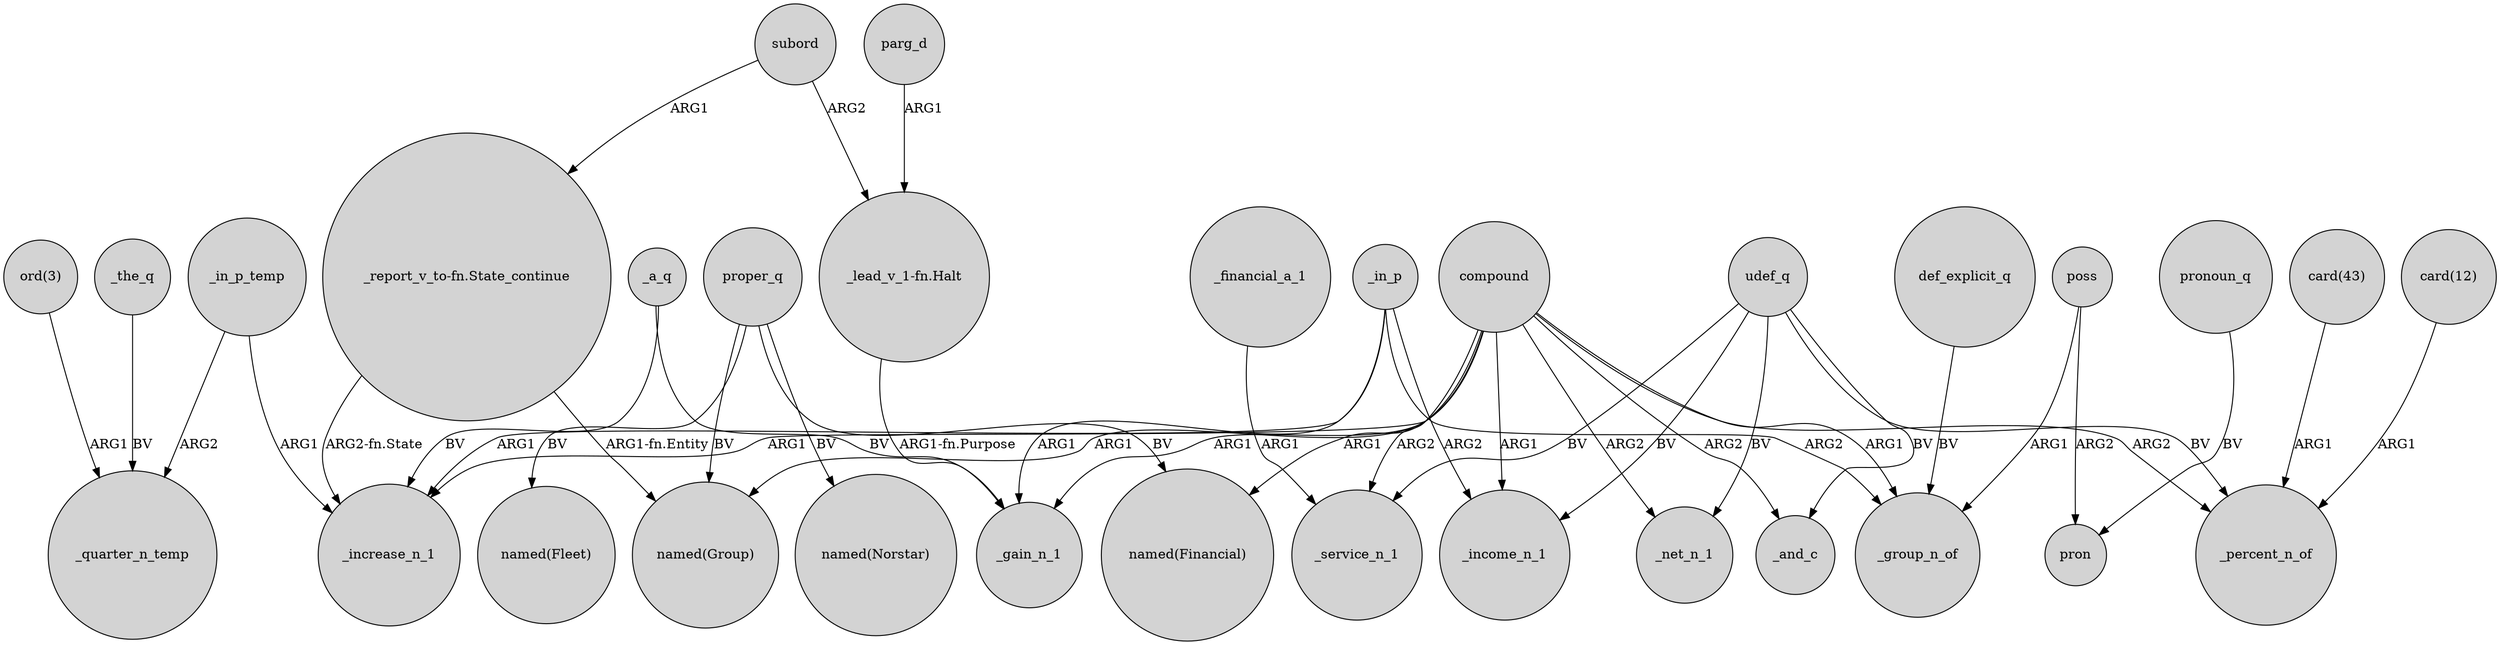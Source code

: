 digraph {
	node [shape=circle style=filled]
	udef_q -> _service_n_1 [label=BV]
	_in_p_temp -> _quarter_n_temp [label=ARG2]
	proper_q -> "named(Fleet)" [label=BV]
	compound -> _increase_n_1 [label=ARG1]
	compound -> _net_n_1 [label=ARG2]
	"ord(3)" -> _quarter_n_temp [label=ARG1]
	compound -> _service_n_1 [label=ARG2]
	"_lead_v_1-fn.Halt" -> _gain_n_1 [label="ARG1-fn.Purpose"]
	_financial_a_1 -> _service_n_1 [label=ARG1]
	subord -> "_report_v_to-fn.State_continue" [label=ARG1]
	compound -> "named(Group)" [label=ARG1]
	_in_p -> _income_n_1 [label=ARG2]
	"_report_v_to-fn.State_continue" -> _increase_n_1 [label="ARG2-fn.State"]
	_the_q -> _quarter_n_temp [label=BV]
	udef_q -> _income_n_1 [label=BV]
	udef_q -> _and_c [label=BV]
	proper_q -> "named(Group)" [label=BV]
	"card(43)" -> _percent_n_of [label=ARG1]
	compound -> _and_c [label=ARG2]
	compound -> _group_n_of [label=ARG1]
	pronoun_q -> pron [label=BV]
	poss -> pron [label=ARG2]
	compound -> _income_n_1 [label=ARG1]
	udef_q -> _percent_n_of [label=BV]
	udef_q -> _net_n_1 [label=BV]
	compound -> _percent_n_of [label=ARG2]
	parg_d -> "_lead_v_1-fn.Halt" [label=ARG1]
	"_report_v_to-fn.State_continue" -> "named(Group)" [label="ARG1-fn.Entity"]
	_in_p_temp -> _increase_n_1 [label=ARG1]
	_a_q -> _gain_n_1 [label=BV]
	"card(12)" -> _percent_n_of [label=ARG1]
	def_explicit_q -> _group_n_of [label=BV]
	_in_p -> _gain_n_1 [label=ARG1]
	proper_q -> "named(Financial)" [label=BV]
	_a_q -> _increase_n_1 [label=BV]
	_in_p -> _group_n_of [label=ARG2]
	compound -> "named(Financial)" [label=ARG1]
	compound -> _gain_n_1 [label=ARG1]
	_in_p -> _increase_n_1 [label=ARG1]
	proper_q -> "named(Norstar)" [label=BV]
	subord -> "_lead_v_1-fn.Halt" [label=ARG2]
	poss -> _group_n_of [label=ARG1]
}

